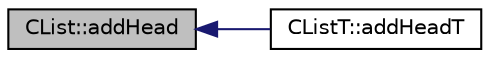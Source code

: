 digraph "CList::addHead"
{
  edge [fontname="Helvetica",fontsize="10",labelfontname="Helvetica",labelfontsize="10"];
  node [fontname="Helvetica",fontsize="10",shape=record];
  rankdir="LR";
  Node1 [label="CList::addHead",height=0.2,width=0.4,color="black", fillcolor="grey75", style="filled" fontcolor="black"];
  Node1 -> Node2 [dir="back",color="midnightblue",fontsize="10",style="solid",fontname="Helvetica"];
  Node2 [label="CListT::addHeadT",height=0.2,width=0.4,color="black", fillcolor="white", style="filled",URL="$da/d59/class_c_list_t.html#a1135a93b349ac4ae024e45b8fbdc2842"];
}
